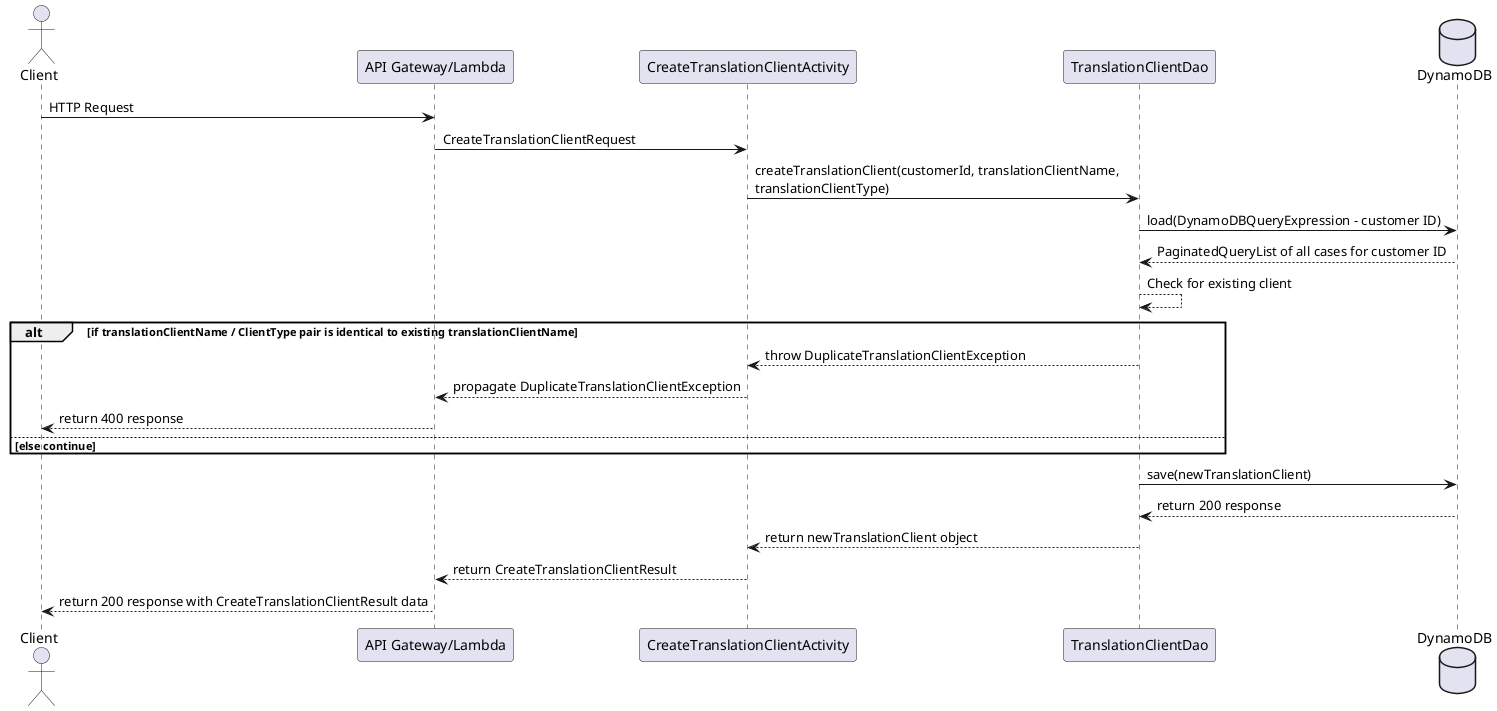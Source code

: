 @startuml

actor Client
participant "API Gateway/Lambda"
participant CreateTranslationClientActivity
participant TranslationClientDao
database    DynamoDB

Client -> "API Gateway/Lambda" : HTTP Request
"API Gateway/Lambda" -> CreateTranslationClientActivity : CreateTranslationClientRequest

CreateTranslationClientActivity -> TranslationClientDao : createTranslationClient(customerId, translationClientName, \ntranslationClientType)
TranslationClientDao -> DynamoDB : load(DynamoDBQueryExpression - customer ID)
DynamoDB --> TranslationClientDao: PaginatedQueryList of all cases for customer ID
TranslationClientDao --> TranslationClientDao : Check for existing client


alt if translationClientName / ClientType pair is identical to existing translationClientName
    TranslationClientDao --> CreateTranslationClientActivity: throw DuplicateTranslationClientException
    CreateTranslationClientActivity --> "API Gateway/Lambda": propagate DuplicateTranslationClientException
    "API Gateway/Lambda" --> Client : return 400 response
else else continue
end

TranslationClientDao -> DynamoDB : save(newTranslationClient)

DynamoDB --> TranslationClientDao : return 200 response
TranslationClientDao --> CreateTranslationClientActivity : return newTranslationClient object
CreateTranslationClientActivity --> "API Gateway/Lambda" : return CreateTranslationClientResult
"API Gateway/Lambda" --> Client : return 200 response with CreateTranslationClientResult data

@enduml
